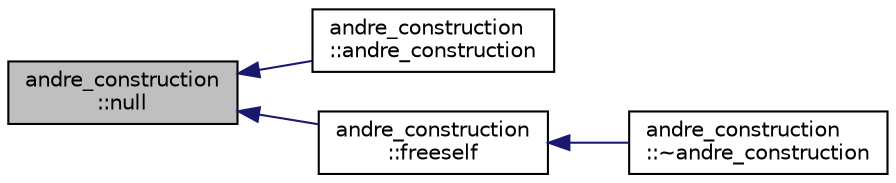 digraph "andre_construction::null"
{
  edge [fontname="Helvetica",fontsize="10",labelfontname="Helvetica",labelfontsize="10"];
  node [fontname="Helvetica",fontsize="10",shape=record];
  rankdir="LR";
  Node34 [label="andre_construction\l::null",height=0.2,width=0.4,color="black", fillcolor="grey75", style="filled", fontcolor="black"];
  Node34 -> Node35 [dir="back",color="midnightblue",fontsize="10",style="solid",fontname="Helvetica"];
  Node35 [label="andre_construction\l::andre_construction",height=0.2,width=0.4,color="black", fillcolor="white", style="filled",URL="$d2/d32/classandre__construction.html#a3883b32d941c249408f1ae69ed72b30a"];
  Node34 -> Node36 [dir="back",color="midnightblue",fontsize="10",style="solid",fontname="Helvetica"];
  Node36 [label="andre_construction\l::freeself",height=0.2,width=0.4,color="black", fillcolor="white", style="filled",URL="$d2/d32/classandre__construction.html#a6ac48a241be1155e18af795e08169c57"];
  Node36 -> Node37 [dir="back",color="midnightblue",fontsize="10",style="solid",fontname="Helvetica"];
  Node37 [label="andre_construction\l::~andre_construction",height=0.2,width=0.4,color="black", fillcolor="white", style="filled",URL="$d2/d32/classandre__construction.html#a59e07cf0d8082dfdd689b028f5dedb4e"];
}

